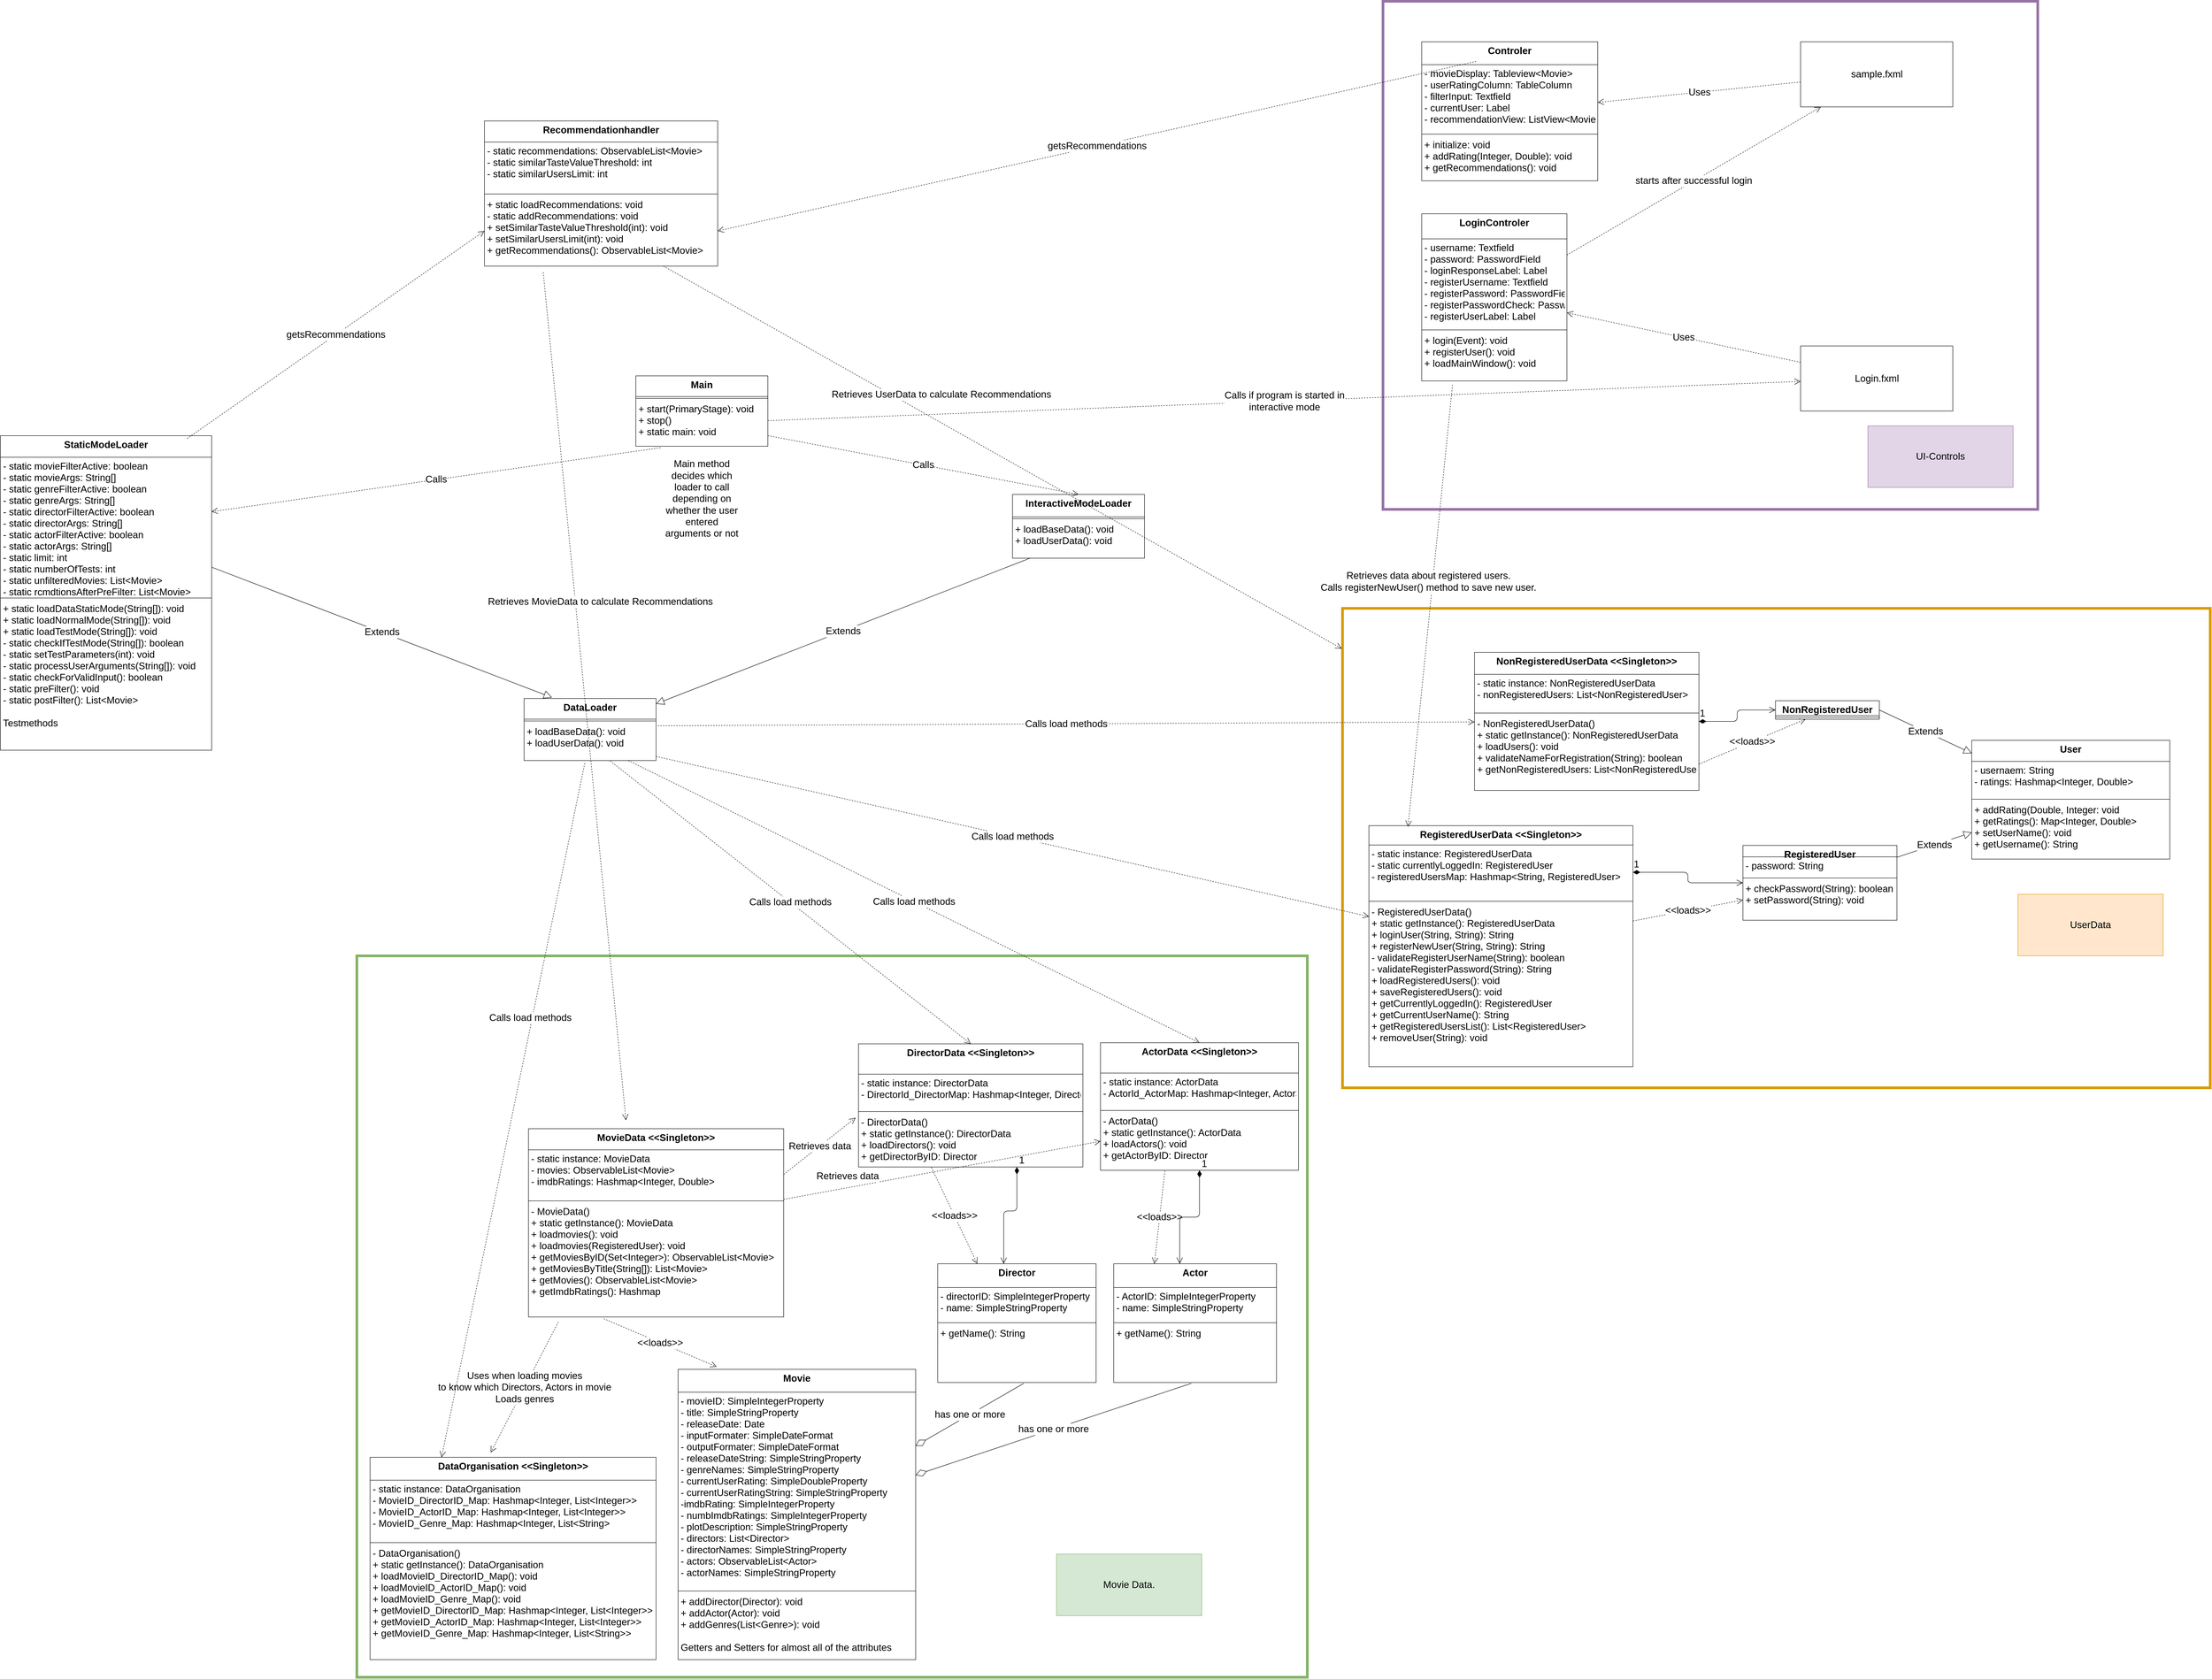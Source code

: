 <mxfile version="10.8.9" type="github"><diagram id="8HhKfUc6ZSLH47v5esoQ" name="Page-1"><mxGraphModel dx="5136" dy="5800" grid="1" gridSize="10" guides="1" tooltips="1" connect="1" arrows="1" fold="1" page="1" pageScale="0.8" pageWidth="850" pageHeight="1100" math="0" shadow="0"><root><mxCell id="0"/><mxCell id="1" parent="0"/><mxCell id="vW1QG-r1ZSbz3fZCaS7M-76" value="" style="rounded=0;whiteSpace=wrap;html=1;strokeWidth=6;fillColor=none;strokeColor=#9673a6;fontSize=22;" vertex="1" parent="1"><mxGeometry x="1232" y="-2790" width="1488" height="1155" as="geometry"/></mxCell><mxCell id="vW1QG-r1ZSbz3fZCaS7M-74" value="" style="rounded=0;whiteSpace=wrap;html=1;strokeWidth=6;fillColor=none;strokeColor=#d79b00;fontSize=22;" vertex="1" parent="1"><mxGeometry x="1140" y="-1410" width="1972" height="1090" as="geometry"/></mxCell><mxCell id="vW1QG-r1ZSbz3fZCaS7M-71" value="" style="rounded=0;whiteSpace=wrap;html=1;strokeWidth=6;fillColor=none;strokeColor=#82b366;fontSize=22;" vertex="1" parent="1"><mxGeometry x="-1100" y="-620" width="2160" height="1640" as="geometry"/></mxCell><mxCell id="vW1QG-r1ZSbz3fZCaS7M-1" value="Director" style="swimlane;fontStyle=1;align=center;verticalAlign=top;childLayout=stackLayout;horizontal=1;startSize=54;horizontalStack=0;resizeParent=1;resizeParentMax=0;resizeLast=0;collapsible=1;marginBottom=0;fontSize=22;" vertex="1" parent="1"><mxGeometry x="220" y="80" width="360" height="270" as="geometry"/></mxCell><mxCell id="vW1QG-r1ZSbz3fZCaS7M-2" value="- directorID: SimpleIntegerProperty&#xA;- name: SimpleStringProperty&#xA;" style="text;strokeColor=none;fillColor=none;align=left;verticalAlign=top;spacingLeft=4;spacingRight=4;overflow=hidden;rotatable=0;points=[[0,0.5],[1,0.5]];portConstraint=eastwest;fontSize=22;" vertex="1" parent="vW1QG-r1ZSbz3fZCaS7M-1"><mxGeometry y="54" width="360" height="76" as="geometry"/></mxCell><mxCell id="vW1QG-r1ZSbz3fZCaS7M-3" value="" style="line;strokeWidth=1;fillColor=none;align=left;verticalAlign=middle;spacingTop=-1;spacingLeft=3;spacingRight=3;rotatable=0;labelPosition=right;points=[];portConstraint=eastwest;fontSize=22;" vertex="1" parent="vW1QG-r1ZSbz3fZCaS7M-1"><mxGeometry y="130" width="360" height="8" as="geometry"/></mxCell><mxCell id="vW1QG-r1ZSbz3fZCaS7M-4" value="+ getName(): String" style="text;strokeColor=none;fillColor=none;align=left;verticalAlign=top;spacingLeft=4;spacingRight=4;overflow=hidden;rotatable=0;points=[[0,0.5],[1,0.5]];portConstraint=eastwest;fontSize=22;" vertex="1" parent="vW1QG-r1ZSbz3fZCaS7M-1"><mxGeometry y="138" width="360" height="132" as="geometry"/></mxCell><mxCell id="vW1QG-r1ZSbz3fZCaS7M-5" value="DirectorData &lt;&lt;Singleton&gt;&gt;" style="swimlane;fontStyle=1;align=center;verticalAlign=top;childLayout=stackLayout;horizontal=1;startSize=69;horizontalStack=0;resizeParent=1;resizeParentMax=0;resizeLast=0;collapsible=1;marginBottom=0;fontSize=22;" vertex="1" parent="1"><mxGeometry x="40" y="-420" width="510" height="280" as="geometry"/></mxCell><mxCell id="vW1QG-r1ZSbz3fZCaS7M-6" value="- static instance: DirectorData&#xA;- DirectorId_DirectorMap: Hashmap&lt;Integer, Director&gt; &#xA;" style="text;strokeColor=none;fillColor=none;align=left;verticalAlign=top;spacingLeft=4;spacingRight=4;overflow=hidden;rotatable=0;points=[[0,0.5],[1,0.5]];portConstraint=eastwest;fontStyle=0;fontSize=22;" vertex="1" parent="vW1QG-r1ZSbz3fZCaS7M-5"><mxGeometry y="69" width="510" height="81" as="geometry"/></mxCell><mxCell id="vW1QG-r1ZSbz3fZCaS7M-7" value="" style="line;strokeWidth=1;fillColor=none;align=left;verticalAlign=middle;spacingTop=-1;spacingLeft=3;spacingRight=3;rotatable=0;labelPosition=right;points=[];portConstraint=eastwest;fontSize=22;" vertex="1" parent="vW1QG-r1ZSbz3fZCaS7M-5"><mxGeometry y="150" width="510" height="8" as="geometry"/></mxCell><mxCell id="vW1QG-r1ZSbz3fZCaS7M-8" value="- DirectorData()&#xA;+ static getInstance(): DirectorData&#xA;+ loadDirectors(): void&#xA;+ getDirectorByID: Director&#xA;" style="text;strokeColor=none;fillColor=none;align=left;verticalAlign=top;spacingLeft=4;spacingRight=4;overflow=hidden;rotatable=0;points=[[0,0.5],[1,0.5]];portConstraint=eastwest;fontSize=22;" vertex="1" parent="vW1QG-r1ZSbz3fZCaS7M-5"><mxGeometry y="158" width="510" height="122" as="geometry"/></mxCell><mxCell id="vW1QG-r1ZSbz3fZCaS7M-11" value="&amp;lt;&amp;lt;loads&amp;gt;&amp;gt;" style="endArrow=open;endSize=12;dashed=1;html=1;exitX=0.325;exitY=1.008;exitDx=0;exitDy=0;entryX=0.25;entryY=0;entryDx=0;entryDy=0;exitPerimeter=0;fontSize=22;" edge="1" parent="1" source="vW1QG-r1ZSbz3fZCaS7M-8" target="vW1QG-r1ZSbz3fZCaS7M-1"><mxGeometry width="160" relative="1" as="geometry"><mxPoint x="220" y="270" as="sourcePoint"/><mxPoint x="380" y="270" as="targetPoint"/></mxGeometry></mxCell><mxCell id="vW1QG-r1ZSbz3fZCaS7M-12" value="1" style="endArrow=open;html=1;endSize=12;startArrow=diamondThin;startSize=14;startFill=1;edgeStyle=orthogonalEdgeStyle;align=left;verticalAlign=bottom;entryX=0.605;entryY=0;entryDx=0;entryDy=0;entryPerimeter=0;fontSize=22;" edge="1" parent="1" source="vW1QG-r1ZSbz3fZCaS7M-8"><mxGeometry x="-1" y="3" relative="1" as="geometry"><mxPoint x="420" y="-69" as="sourcePoint"/><mxPoint x="370" y="80" as="targetPoint"/><Array as="points"><mxPoint x="400" y="-40"/><mxPoint x="370" y="-40"/></Array></mxGeometry></mxCell><mxCell id="vW1QG-r1ZSbz3fZCaS7M-13" value="Actor" style="swimlane;fontStyle=1;align=center;verticalAlign=top;childLayout=stackLayout;horizontal=1;startSize=54;horizontalStack=0;resizeParent=1;resizeParentMax=0;resizeLast=0;collapsible=1;marginBottom=0;fontSize=22;" vertex="1" parent="1"><mxGeometry x="620" y="80" width="370" height="270" as="geometry"/></mxCell><mxCell id="vW1QG-r1ZSbz3fZCaS7M-14" value="- ActorID: SimpleIntegerProperty&#xA;- name: SimpleStringProperty&#xA;" style="text;strokeColor=none;fillColor=none;align=left;verticalAlign=top;spacingLeft=4;spacingRight=4;overflow=hidden;rotatable=0;points=[[0,0.5],[1,0.5]];portConstraint=eastwest;fontSize=22;" vertex="1" parent="vW1QG-r1ZSbz3fZCaS7M-13"><mxGeometry y="54" width="370" height="76" as="geometry"/></mxCell><mxCell id="vW1QG-r1ZSbz3fZCaS7M-15" value="" style="line;strokeWidth=1;fillColor=none;align=left;verticalAlign=middle;spacingTop=-1;spacingLeft=3;spacingRight=3;rotatable=0;labelPosition=right;points=[];portConstraint=eastwest;fontSize=22;" vertex="1" parent="vW1QG-r1ZSbz3fZCaS7M-13"><mxGeometry y="130" width="370" height="8" as="geometry"/></mxCell><mxCell id="vW1QG-r1ZSbz3fZCaS7M-16" value="+ getName(): String" style="text;strokeColor=none;fillColor=none;align=left;verticalAlign=top;spacingLeft=4;spacingRight=4;overflow=hidden;rotatable=0;points=[[0,0.5],[1,0.5]];portConstraint=eastwest;fontSize=22;" vertex="1" parent="vW1QG-r1ZSbz3fZCaS7M-13"><mxGeometry y="138" width="370" height="132" as="geometry"/></mxCell><mxCell id="vW1QG-r1ZSbz3fZCaS7M-17" value="ActorData &lt;&lt;Singleton&gt;&gt;" style="swimlane;fontStyle=1;align=center;verticalAlign=top;childLayout=stackLayout;horizontal=1;startSize=69;horizontalStack=0;resizeParent=1;resizeParentMax=0;resizeLast=0;collapsible=1;marginBottom=0;fontSize=22;" vertex="1" parent="1"><mxGeometry x="590" y="-422.5" width="450" height="290" as="geometry"/></mxCell><mxCell id="vW1QG-r1ZSbz3fZCaS7M-18" value="- static instance: ActorData&#xA;- ActorId_ActorMap: Hashmap&lt;Integer, Actor&gt; &#xA;" style="text;strokeColor=none;fillColor=none;align=left;verticalAlign=top;spacingLeft=4;spacingRight=4;overflow=hidden;rotatable=0;points=[[0,0.5],[1,0.5]];portConstraint=eastwest;fontStyle=0;fontSize=22;" vertex="1" parent="vW1QG-r1ZSbz3fZCaS7M-17"><mxGeometry y="69" width="450" height="81" as="geometry"/></mxCell><mxCell id="vW1QG-r1ZSbz3fZCaS7M-19" value="" style="line;strokeWidth=1;fillColor=none;align=left;verticalAlign=middle;spacingTop=-1;spacingLeft=3;spacingRight=3;rotatable=0;labelPosition=right;points=[];portConstraint=eastwest;fontSize=22;" vertex="1" parent="vW1QG-r1ZSbz3fZCaS7M-17"><mxGeometry y="150" width="450" height="8" as="geometry"/></mxCell><mxCell id="vW1QG-r1ZSbz3fZCaS7M-20" value="- ActorData()&#xA;+ static getInstance(): ActorData&#xA;+ loadActors(): void&#xA;+ getActorByID: Director&#xA;" style="text;strokeColor=none;fillColor=none;align=left;verticalAlign=top;spacingLeft=4;spacingRight=4;overflow=hidden;rotatable=0;points=[[0,0.5],[1,0.5]];portConstraint=eastwest;fontSize=22;" vertex="1" parent="vW1QG-r1ZSbz3fZCaS7M-17"><mxGeometry y="158" width="450" height="132" as="geometry"/></mxCell><mxCell id="vW1QG-r1ZSbz3fZCaS7M-21" value="&amp;lt;&amp;lt;loads&amp;gt;&amp;gt;" style="endArrow=open;endSize=12;dashed=1;html=1;exitX=0.325;exitY=1.008;exitDx=0;exitDy=0;entryX=0.25;entryY=0;entryDx=0;entryDy=0;exitPerimeter=0;fontSize=22;" edge="1" parent="1" source="vW1QG-r1ZSbz3fZCaS7M-20" target="vW1QG-r1ZSbz3fZCaS7M-13"><mxGeometry width="160" relative="1" as="geometry"><mxPoint x="620" y="270" as="sourcePoint"/><mxPoint x="780" y="270" as="targetPoint"/></mxGeometry></mxCell><mxCell id="vW1QG-r1ZSbz3fZCaS7M-22" value="1" style="endArrow=open;html=1;endSize=12;startArrow=diamondThin;startSize=14;startFill=1;edgeStyle=orthogonalEdgeStyle;align=left;verticalAlign=bottom;fontSize=22;" edge="1" parent="1" target="vW1QG-r1ZSbz3fZCaS7M-13" source="vW1QG-r1ZSbz3fZCaS7M-17"><mxGeometry x="-1" y="3" relative="1" as="geometry"><mxPoint x="746.667" y="-69.333" as="sourcePoint"/><mxPoint x="770" y="260" as="targetPoint"/><Array as="points"><mxPoint x="815" y="-26"/><mxPoint x="770" y="-26"/></Array></mxGeometry></mxCell><mxCell id="vW1QG-r1ZSbz3fZCaS7M-23" value="Movie" style="swimlane;fontStyle=1;align=center;verticalAlign=top;childLayout=stackLayout;horizontal=1;startSize=52;horizontalStack=0;resizeParent=1;resizeParentMax=0;resizeLast=0;collapsible=1;marginBottom=0;fontSize=22;" vertex="1" parent="1"><mxGeometry x="-370" y="320" width="540" height="660" as="geometry"/></mxCell><mxCell id="vW1QG-r1ZSbz3fZCaS7M-24" value="- movieID: SimpleIntegerProperty&#xA;- title: SimpleStringProperty&#xA;- releaseDate: Date&#xA;- inputFormater: SimpleDateFormat&#xA;- outputFormater: SimpleDateFormat&#xA;- releaseDateString: SimpleStringProperty&#xA;- genreNames: SimpleStringProperty&#xA;- currentUserRating: SimpleDoubleProperty&#xA;- currentUserRatingString: SimpleStringProperty&#xA;-imdbRating: SimpleIntegerProperty&#xA;- numbImdbRatings: SimpleIntegerProperty&#xA;- plotDescription: SimpleStringProperty&#xA;- directors: List&lt;Director&gt;&#xA;- directorNames: SimpleStringProperty&#xA;- actors: ObservableList&lt;Actor&gt;&#xA;- actorNames: SimpleStringProperty&#xA;&#xA;" style="text;strokeColor=none;fillColor=none;align=left;verticalAlign=top;spacingLeft=4;spacingRight=4;overflow=hidden;rotatable=0;points=[[0,0.5],[1,0.5]];portConstraint=eastwest;fontSize=22;" vertex="1" parent="vW1QG-r1ZSbz3fZCaS7M-23"><mxGeometry y="52" width="540" height="448" as="geometry"/></mxCell><mxCell id="vW1QG-r1ZSbz3fZCaS7M-25" value="" style="line;strokeWidth=1;fillColor=none;align=left;verticalAlign=middle;spacingTop=-1;spacingLeft=3;spacingRight=3;rotatable=0;labelPosition=right;points=[];portConstraint=eastwest;fontSize=22;" vertex="1" parent="vW1QG-r1ZSbz3fZCaS7M-23"><mxGeometry y="500" width="540" height="8" as="geometry"/></mxCell><mxCell id="vW1QG-r1ZSbz3fZCaS7M-26" value="+ addDirector(Director): void&#xA;+ addActor(Actor): void&#xA;+ addGenres(List&lt;Genre&gt;): void&#xA;&#xA;Getters and Setters for almost all of the attributes&#xA;" style="text;strokeColor=none;fillColor=none;align=left;verticalAlign=top;spacingLeft=4;spacingRight=4;overflow=hidden;rotatable=0;points=[[0,0.5],[1,0.5]];portConstraint=eastwest;fontSize=22;" vertex="1" parent="vW1QG-r1ZSbz3fZCaS7M-23"><mxGeometry y="508" width="540" height="152" as="geometry"/></mxCell><mxCell id="vW1QG-r1ZSbz3fZCaS7M-27" value="MovieData &lt;&lt;Singleton&gt;&gt;" style="swimlane;fontStyle=1;align=center;verticalAlign=top;childLayout=stackLayout;horizontal=1;startSize=48;horizontalStack=0;resizeParent=1;resizeParentMax=0;resizeLast=0;collapsible=1;marginBottom=0;fontSize=22;" vertex="1" parent="1"><mxGeometry x="-710" y="-227" width="580" height="428" as="geometry"/></mxCell><mxCell id="vW1QG-r1ZSbz3fZCaS7M-28" value="- static instance: MovieData&#xA;- movies: ObservableList&lt;Movie&gt;&#xA;- imdbRatings: Hashmap&lt;Integer, Double&gt;&#xA;&#xA;" style="text;strokeColor=none;fillColor=none;align=left;verticalAlign=top;spacingLeft=4;spacingRight=4;overflow=hidden;rotatable=0;points=[[0,0.5],[1,0.5]];portConstraint=eastwest;fontStyle=0;fontSize=22;" vertex="1" parent="vW1QG-r1ZSbz3fZCaS7M-27"><mxGeometry y="48" width="580" height="112" as="geometry"/></mxCell><mxCell id="vW1QG-r1ZSbz3fZCaS7M-29" value="" style="line;strokeWidth=1;fillColor=none;align=left;verticalAlign=middle;spacingTop=-1;spacingLeft=3;spacingRight=3;rotatable=0;labelPosition=right;points=[];portConstraint=eastwest;fontSize=22;" vertex="1" parent="vW1QG-r1ZSbz3fZCaS7M-27"><mxGeometry y="160" width="580" height="8" as="geometry"/></mxCell><mxCell id="vW1QG-r1ZSbz3fZCaS7M-30" value="- MovieData()&#xA;+ static getInstance(): MovieData&#xA;+ loadmovies(): void&#xA;+ loadmovies(RegisteredUser): void&#xA;+ getMoviesByID(Set&lt;Integer&gt;): ObservableList&lt;Movie&gt;&#xA;+ getMoviesByTitle(String[]): List&lt;Movie&gt;&#xA;+ getMovies(): ObservableList&lt;Movie&gt;&#xA;+ getImdbRatings(): Hashmap&#xA;&#xA;" style="text;strokeColor=none;fillColor=none;align=left;verticalAlign=top;spacingLeft=4;spacingRight=4;overflow=hidden;rotatable=0;points=[[0,0.5],[1,0.5]];portConstraint=eastwest;fontSize=22;" vertex="1" parent="vW1QG-r1ZSbz3fZCaS7M-27"><mxGeometry y="168" width="580" height="260" as="geometry"/></mxCell><mxCell id="vW1QG-r1ZSbz3fZCaS7M-31" value="&amp;lt;&amp;lt;loads&amp;gt;&amp;gt;" style="endArrow=open;endSize=12;dashed=1;html=1;entryX=0.162;entryY=-0.009;entryDx=0;entryDy=0;entryPerimeter=0;exitX=0.295;exitY=1.015;exitDx=0;exitDy=0;exitPerimeter=0;fontSize=22;" edge="1" parent="1" source="vW1QG-r1ZSbz3fZCaS7M-30" target="vW1QG-r1ZSbz3fZCaS7M-23"><mxGeometry width="160" relative="1" as="geometry"><mxPoint x="282" y="870" as="sourcePoint"/><mxPoint x="282" y="580" as="targetPoint"/></mxGeometry></mxCell><mxCell id="vW1QG-r1ZSbz3fZCaS7M-33" value="has one or more" style="endArrow=diamondThin;endFill=0;endSize=24;html=1;exitX=0.543;exitY=1.015;exitDx=0;exitDy=0;exitPerimeter=0;fontSize=22;" edge="1" parent="1" source="vW1QG-r1ZSbz3fZCaS7M-4" target="vW1QG-r1ZSbz3fZCaS7M-23"><mxGeometry width="160" relative="1" as="geometry"><mxPoint x="10" y="1120" as="sourcePoint"/><mxPoint x="170" y="1120" as="targetPoint"/></mxGeometry></mxCell><mxCell id="vW1QG-r1ZSbz3fZCaS7M-34" value="has one or more" style="endArrow=diamondThin;endFill=0;endSize=24;html=1;exitX=0.476;exitY=1.015;exitDx=0;exitDy=0;exitPerimeter=0;fontSize=22;" edge="1" parent="1" source="vW1QG-r1ZSbz3fZCaS7M-16" target="vW1QG-r1ZSbz3fZCaS7M-23"><mxGeometry width="160" relative="1" as="geometry"><mxPoint x="335" y="302" as="sourcePoint"/><mxPoint x="483" y="430" as="targetPoint"/></mxGeometry></mxCell><mxCell id="vW1QG-r1ZSbz3fZCaS7M-35" value="DataOrganisation &lt;&lt;Singleton&gt;&gt;" style="swimlane;fontStyle=1;align=center;verticalAlign=top;childLayout=stackLayout;horizontal=1;startSize=52;horizontalStack=0;resizeParent=1;resizeParentMax=0;resizeLast=0;collapsible=1;marginBottom=0;fontSize=22;" vertex="1" parent="1"><mxGeometry x="-1070" y="520" width="650" height="460" as="geometry"/></mxCell><mxCell id="vW1QG-r1ZSbz3fZCaS7M-36" value="- static instance: DataOrganisation&#xA;- MovieID_DirectorID_Map: Hashmap&lt;Integer, List&lt;Integer&gt;&gt;&#xA;- MovieID_ActorID_Map: Hashmap&lt;Integer, List&lt;Integer&gt;&gt; &#xA;- MovieID_Genre_Map: Hashmap&lt;Integer, List&lt;String&gt; &#xA;" style="text;strokeColor=none;fillColor=none;align=left;verticalAlign=top;spacingLeft=4;spacingRight=4;overflow=hidden;rotatable=0;points=[[0,0.5],[1,0.5]];portConstraint=eastwest;fontStyle=0;fontSize=22;" vertex="1" parent="vW1QG-r1ZSbz3fZCaS7M-35"><mxGeometry y="52" width="650" height="138" as="geometry"/></mxCell><mxCell id="vW1QG-r1ZSbz3fZCaS7M-37" value="" style="line;strokeWidth=1;fillColor=none;align=left;verticalAlign=middle;spacingTop=-1;spacingLeft=3;spacingRight=3;rotatable=0;labelPosition=right;points=[];portConstraint=eastwest;fontSize=22;" vertex="1" parent="vW1QG-r1ZSbz3fZCaS7M-35"><mxGeometry y="190" width="650" height="8" as="geometry"/></mxCell><mxCell id="vW1QG-r1ZSbz3fZCaS7M-38" value="- DataOrganisation()&#xA;+ static getInstance(): DataOrganisation&#xA;+ loadMovieID_DirectorID_Map(): void&#xA;+ loadMovieID_ActorID_Map(): void&#xA;+ loadMovieID_Genre_Map(): void&#xA;+ getMovieID_DirectorID_Map: Hashmap&lt;Integer, List&lt;Integer&gt;&gt;&#xA;+ getMovieID_ActorID_Map: Hashmap&lt;Integer, List&lt;Integer&gt;&gt;&#xA;+ getMovieID_Genre_Map: Hashmap&lt;Integer, List&lt;String&gt;&gt;&#xA;" style="text;strokeColor=none;fillColor=none;align=left;verticalAlign=top;spacingLeft=4;spacingRight=4;overflow=hidden;rotatable=0;points=[[0,0.5],[1,0.5]];portConstraint=eastwest;fontSize=22;" vertex="1" parent="vW1QG-r1ZSbz3fZCaS7M-35"><mxGeometry y="198" width="650" height="262" as="geometry"/></mxCell><mxCell id="vW1QG-r1ZSbz3fZCaS7M-39" value="DataLoader" style="swimlane;fontStyle=1;align=center;verticalAlign=top;childLayout=stackLayout;horizontal=1;startSize=47;horizontalStack=0;resizeParent=1;resizeParentMax=0;resizeLast=0;collapsible=1;marginBottom=0;fontSize=22;" vertex="1" parent="1"><mxGeometry x="-720" y="-1205" width="300" height="141" as="geometry"/></mxCell><mxCell id="vW1QG-r1ZSbz3fZCaS7M-41" value="" style="line;strokeWidth=1;fillColor=none;align=left;verticalAlign=middle;spacingTop=-1;spacingLeft=3;spacingRight=3;rotatable=0;labelPosition=right;points=[];portConstraint=eastwest;fontSize=22;" vertex="1" parent="vW1QG-r1ZSbz3fZCaS7M-39"><mxGeometry y="47" width="300" height="8" as="geometry"/></mxCell><mxCell id="vW1QG-r1ZSbz3fZCaS7M-42" value="+ loadBaseData(): void&#xA;+ loadUserData(): void&#xA;&#xA;" style="text;strokeColor=none;fillColor=none;align=left;verticalAlign=top;spacingLeft=4;spacingRight=4;overflow=hidden;rotatable=0;points=[[0,0.5],[1,0.5]];portConstraint=eastwest;fontSize=22;" vertex="1" parent="vW1QG-r1ZSbz3fZCaS7M-39"><mxGeometry y="55" width="300" height="86" as="geometry"/></mxCell><mxCell id="vW1QG-r1ZSbz3fZCaS7M-43" value="&lt;div style=&quot;font-size: 22px;&quot;&gt;Uses when loading movies &lt;br style=&quot;font-size: 22px;&quot;&gt;&lt;/div&gt;&lt;div style=&quot;font-size: 22px;&quot;&gt;to know which Directors, Actors in movie&lt;/div&gt;&lt;div style=&quot;font-size: 22px;&quot;&gt;Loads genres&lt;br style=&quot;font-size: 22px;&quot;&gt;&lt;/div&gt;" style="endArrow=open;endSize=12;dashed=1;html=1;exitX=0.117;exitY=1.045;exitDx=0;exitDy=0;entryX=0.422;entryY=-0.024;entryDx=0;entryDy=0;entryPerimeter=0;exitPerimeter=0;fontSize=22;" edge="1" parent="1" source="vW1QG-r1ZSbz3fZCaS7M-30" target="vW1QG-r1ZSbz3fZCaS7M-35"><mxGeometry width="160" relative="1" as="geometry"><mxPoint x="-680" y="1120" as="sourcePoint"/><mxPoint x="-520" y="1120" as="targetPoint"/></mxGeometry></mxCell><mxCell id="vW1QG-r1ZSbz3fZCaS7M-46" value="Retrieves data" style="endArrow=open;endSize=12;dashed=1;html=1;entryX=-0.013;entryY=0.083;entryDx=0;entryDy=0;entryPerimeter=0;exitX=1;exitY=0.5;exitDx=0;exitDy=0;fontSize=22;" edge="1" parent="1" source="vW1QG-r1ZSbz3fZCaS7M-28" target="vW1QG-r1ZSbz3fZCaS7M-8"><mxGeometry width="160" relative="1" as="geometry"><mxPoint x="10" y="-36" as="sourcePoint"/><mxPoint x="170" y="-36" as="targetPoint"/></mxGeometry></mxCell><mxCell id="vW1QG-r1ZSbz3fZCaS7M-47" value="Retrieves data" style="endArrow=open;endSize=12;dashed=1;html=1;entryX=0;entryY=0.5;entryDx=0;entryDy=0;fontSize=22;" edge="1" parent="1" source="vW1QG-r1ZSbz3fZCaS7M-27" target="vW1QG-r1ZSbz3fZCaS7M-20"><mxGeometry x="-0.584" y="26" width="160" relative="1" as="geometry"><mxPoint y="30" as="sourcePoint"/><mxPoint x="220" y="-88" as="targetPoint"/><mxPoint as="offset"/></mxGeometry></mxCell><mxCell id="vW1QG-r1ZSbz3fZCaS7M-48" value="Calls load methods" style="endArrow=open;endSize=12;dashed=1;html=1;exitX=0.46;exitY=1.07;exitDx=0;exitDy=0;exitPerimeter=0;entryX=0.25;entryY=0;entryDx=0;entryDy=0;fontSize=22;" edge="1" parent="1" source="vW1QG-r1ZSbz3fZCaS7M-42" target="vW1QG-r1ZSbz3fZCaS7M-35"><mxGeometry x="-0.265" y="-4" width="160" relative="1" as="geometry"><mxPoint x="-680" y="920" as="sourcePoint"/><mxPoint x="-540" y="-280" as="targetPoint"/><mxPoint as="offset"/></mxGeometry></mxCell><mxCell id="vW1QG-r1ZSbz3fZCaS7M-49" value="Calls load methods" style="endArrow=open;endSize=12;dashed=1;html=1;exitX=0.653;exitY=1.012;exitDx=0;exitDy=0;exitPerimeter=0;entryX=0.5;entryY=0;entryDx=0;entryDy=0;fontSize=22;" edge="1" parent="1" source="vW1QG-r1ZSbz3fZCaS7M-42" target="vW1QG-r1ZSbz3fZCaS7M-5"><mxGeometry width="160" relative="1" as="geometry"><mxPoint x="-462" y="-666" as="sourcePoint"/><mxPoint x="-490" y="650" as="targetPoint"/></mxGeometry></mxCell><mxCell id="vW1QG-r1ZSbz3fZCaS7M-50" value="Calls load methods" style="endArrow=open;endSize=12;dashed=1;html=1;entryX=0.5;entryY=0;entryDx=0;entryDy=0;fontSize=22;" edge="1" parent="1" source="vW1QG-r1ZSbz3fZCaS7M-42" target="vW1QG-r1ZSbz3fZCaS7M-17"><mxGeometry width="160" relative="1" as="geometry"><mxPoint x="-460" y="-970" as="sourcePoint"/><mxPoint x="444" y="-366" as="targetPoint"/></mxGeometry></mxCell><mxCell id="vW1QG-r1ZSbz3fZCaS7M-54" value="InteractiveModeLoader" style="swimlane;fontStyle=1;align=center;verticalAlign=top;childLayout=stackLayout;horizontal=1;startSize=51;horizontalStack=0;resizeParent=1;resizeParentMax=0;resizeLast=0;collapsible=1;marginBottom=0;fontSize=22;" vertex="1" parent="1"><mxGeometry x="390" y="-1669" width="300" height="145" as="geometry"/></mxCell><mxCell id="vW1QG-r1ZSbz3fZCaS7M-55" value="" style="line;strokeWidth=1;fillColor=none;align=left;verticalAlign=middle;spacingTop=-1;spacingLeft=3;spacingRight=3;rotatable=0;labelPosition=right;points=[];portConstraint=eastwest;fontSize=22;" vertex="1" parent="vW1QG-r1ZSbz3fZCaS7M-54"><mxGeometry y="51" width="300" height="8" as="geometry"/></mxCell><mxCell id="vW1QG-r1ZSbz3fZCaS7M-56" value="+ loadBaseData(): void&#xA;+ loadUserData(): void&#xA;&#xA;" style="text;strokeColor=none;fillColor=none;align=left;verticalAlign=top;spacingLeft=4;spacingRight=4;overflow=hidden;rotatable=0;points=[[0,0.5],[1,0.5]];portConstraint=eastwest;fontSize=22;" vertex="1" parent="vW1QG-r1ZSbz3fZCaS7M-54"><mxGeometry y="59" width="300" height="86" as="geometry"/></mxCell><mxCell id="vW1QG-r1ZSbz3fZCaS7M-57" value="Extends" style="endArrow=block;endSize=16;endFill=0;html=1;entryX=0.211;entryY=-0.017;entryDx=0;entryDy=0;entryPerimeter=0;fontSize=22;" edge="1" parent="1" source="vW1QG-r1ZSbz3fZCaS7M-146" target="vW1QG-r1ZSbz3fZCaS7M-39"><mxGeometry width="160" relative="1" as="geometry"><mxPoint x="-1313.408" y="-1575" as="sourcePoint"/><mxPoint x="-430" y="-1275" as="targetPoint"/></mxGeometry></mxCell><mxCell id="vW1QG-r1ZSbz3fZCaS7M-59" value="Extends" style="endArrow=block;endSize=16;endFill=0;html=1;fontSize=22;" edge="1" parent="1" source="vW1QG-r1ZSbz3fZCaS7M-56" target="vW1QG-r1ZSbz3fZCaS7M-39"><mxGeometry width="160" relative="1" as="geometry"><mxPoint x="-230" y="-1355" as="sourcePoint"/><mxPoint x="-298" y="-1211" as="targetPoint"/></mxGeometry></mxCell><mxCell id="vW1QG-r1ZSbz3fZCaS7M-60" value="Main" style="swimlane;fontStyle=1;align=center;verticalAlign=top;childLayout=stackLayout;horizontal=1;startSize=47;horizontalStack=0;resizeParent=1;resizeParentMax=0;resizeLast=0;collapsible=1;marginBottom=0;fontSize=22;" vertex="1" parent="1"><mxGeometry x="-466" y="-1938.5" width="300" height="160" as="geometry"/></mxCell><mxCell id="vW1QG-r1ZSbz3fZCaS7M-61" value="" style="line;strokeWidth=1;fillColor=none;align=left;verticalAlign=middle;spacingTop=-1;spacingLeft=3;spacingRight=3;rotatable=0;labelPosition=right;points=[];portConstraint=eastwest;fontSize=22;" vertex="1" parent="vW1QG-r1ZSbz3fZCaS7M-60"><mxGeometry y="47" width="300" height="8" as="geometry"/></mxCell><mxCell id="vW1QG-r1ZSbz3fZCaS7M-62" value="+ start(PrimaryStage): void&#xA;+ stop()&#xA;+ static main: void&#xA;" style="text;strokeColor=none;fillColor=none;align=left;verticalAlign=top;spacingLeft=4;spacingRight=4;overflow=hidden;rotatable=0;points=[[0,0.5],[1,0.5]];portConstraint=eastwest;fontSize=22;" vertex="1" parent="vW1QG-r1ZSbz3fZCaS7M-60"><mxGeometry y="55" width="300" height="105" as="geometry"/></mxCell><mxCell id="vW1QG-r1ZSbz3fZCaS7M-66" value="Calls" style="endArrow=open;endSize=12;dashed=1;html=1;exitX=0.187;exitY=1.031;exitDx=0;exitDy=0;exitPerimeter=0;fontSize=22;" edge="1" parent="1" source="vW1QG-r1ZSbz3fZCaS7M-62" target="vW1QG-r1ZSbz3fZCaS7M-146"><mxGeometry width="160" relative="1" as="geometry"><mxPoint x="-390" y="-1715" as="sourcePoint"/><mxPoint x="-1389.333" y="-1694.667" as="targetPoint"/></mxGeometry></mxCell><mxCell id="vW1QG-r1ZSbz3fZCaS7M-67" value="Calls" style="endArrow=open;endSize=12;dashed=1;html=1;entryX=0.5;entryY=0;entryDx=0;entryDy=0;fontSize=22;" edge="1" parent="1" source="vW1QG-r1ZSbz3fZCaS7M-62" target="vW1QG-r1ZSbz3fZCaS7M-54"><mxGeometry width="160" relative="1" as="geometry"><mxPoint x="-143.5" y="-1780.833" as="sourcePoint"/><mxPoint x="-263.5" y="-1463.5" as="targetPoint"/></mxGeometry></mxCell><mxCell id="vW1QG-r1ZSbz3fZCaS7M-69" value="Main method decides which loader to call depending on whether the user entered arguments or not" style="text;html=1;strokeColor=none;fillColor=none;align=center;verticalAlign=middle;whiteSpace=wrap;rounded=0;fontSize=22;" vertex="1" parent="1"><mxGeometry x="-401" y="-1669" width="170" height="20" as="geometry"/></mxCell><mxCell id="vW1QG-r1ZSbz3fZCaS7M-73" value="&lt;div style=&quot;font-size: 22px;&quot;&gt;Movie Data.&lt;/div&gt;" style="text;html=1;strokeColor=#82b366;fillColor=#d5e8d4;align=center;verticalAlign=middle;whiteSpace=wrap;rounded=0;fontSize=22;" vertex="1" parent="1"><mxGeometry x="490" y="740" width="330" height="140" as="geometry"/></mxCell><mxCell id="vW1QG-r1ZSbz3fZCaS7M-75" value="UserData" style="text;html=1;strokeColor=#d79b00;fillColor=#ffe6cc;align=center;verticalAlign=middle;whiteSpace=wrap;rounded=0;fontSize=22;" vertex="1" parent="1"><mxGeometry x="2675" y="-760" width="330" height="140" as="geometry"/></mxCell><mxCell id="vW1QG-r1ZSbz3fZCaS7M-77" value="UI-Controls" style="text;html=1;strokeColor=#9673a6;fillColor=#e1d5e7;align=center;verticalAlign=middle;whiteSpace=wrap;rounded=0;fontSize=22;" vertex="1" parent="1"><mxGeometry x="2334" y="-1825" width="330" height="140" as="geometry"/></mxCell><mxCell id="vW1QG-r1ZSbz3fZCaS7M-78" value="NonRegisteredUser" style="swimlane;fontStyle=1;align=center;verticalAlign=top;childLayout=stackLayout;horizontal=1;startSize=34;horizontalStack=0;resizeParent=1;resizeParentMax=0;resizeLast=0;collapsible=1;marginBottom=0;fontSize=22;" vertex="1" parent="1"><mxGeometry x="2124" y="-1200" width="236" height="42" as="geometry"/></mxCell><mxCell id="vW1QG-r1ZSbz3fZCaS7M-80" value="" style="line;strokeWidth=1;fillColor=none;align=left;verticalAlign=middle;spacingTop=-1;spacingLeft=3;spacingRight=3;rotatable=0;labelPosition=right;points=[];portConstraint=eastwest;fontSize=22;" vertex="1" parent="vW1QG-r1ZSbz3fZCaS7M-78"><mxGeometry y="34" width="236" height="8" as="geometry"/></mxCell><mxCell id="vW1QG-r1ZSbz3fZCaS7M-82" value="NonRegisteredUserData &lt;&lt;Singleton&gt;&gt;" style="swimlane;fontStyle=1;align=center;verticalAlign=top;childLayout=stackLayout;horizontal=1;startSize=50;horizontalStack=0;resizeParent=1;resizeParentMax=0;resizeLast=0;collapsible=1;marginBottom=0;fontSize=22;" vertex="1" parent="1"><mxGeometry x="1440" y="-1310" width="510" height="314" as="geometry"/></mxCell><mxCell id="vW1QG-r1ZSbz3fZCaS7M-83" value="- static instance: NonRegisteredUserData&#xA;- nonRegisteredUsers: List&lt;NonRegisteredUser&gt; &#xA;" style="text;strokeColor=none;fillColor=none;align=left;verticalAlign=top;spacingLeft=4;spacingRight=4;overflow=hidden;rotatable=0;points=[[0,0.5],[1,0.5]];portConstraint=eastwest;fontStyle=0;fontSize=22;" vertex="1" parent="vW1QG-r1ZSbz3fZCaS7M-82"><mxGeometry y="50" width="510" height="84" as="geometry"/></mxCell><mxCell id="vW1QG-r1ZSbz3fZCaS7M-84" value="" style="line;strokeWidth=1;fillColor=none;align=left;verticalAlign=middle;spacingTop=-1;spacingLeft=3;spacingRight=3;rotatable=0;labelPosition=right;points=[];portConstraint=eastwest;fontSize=22;" vertex="1" parent="vW1QG-r1ZSbz3fZCaS7M-82"><mxGeometry y="134" width="510" height="8" as="geometry"/></mxCell><mxCell id="vW1QG-r1ZSbz3fZCaS7M-85" value="- NonRegisteredUserData()&#xA;+ static getInstance(): NonRegisteredUserData&#xA;+ loadUsers(): void&#xA;+ validateNameForRegistration(String): boolean&#xA;+ getNonRegisteredUsers: List&lt;NonRegisteredUser&gt;&#xA;" style="text;strokeColor=none;fillColor=none;align=left;verticalAlign=top;spacingLeft=4;spacingRight=4;overflow=hidden;rotatable=0;points=[[0,0.5],[1,0.5]];portConstraint=eastwest;fontSize=22;" vertex="1" parent="vW1QG-r1ZSbz3fZCaS7M-82"><mxGeometry y="142" width="510" height="172" as="geometry"/></mxCell><mxCell id="vW1QG-r1ZSbz3fZCaS7M-86" value="&amp;lt;&amp;lt;loads&amp;gt;&amp;gt;" style="endArrow=open;endSize=12;dashed=1;html=1;exitX=1;exitY=0.652;exitDx=0;exitDy=0;exitPerimeter=0;fontSize=22;" edge="1" parent="1" source="vW1QG-r1ZSbz3fZCaS7M-85" target="vW1QG-r1ZSbz3fZCaS7M-78"><mxGeometry width="160" relative="1" as="geometry"><mxPoint x="2932" y="-402" as="sourcePoint"/><mxPoint x="2597" y="-845.5" as="targetPoint"/></mxGeometry></mxCell><mxCell id="vW1QG-r1ZSbz3fZCaS7M-90" value="User" style="swimlane;fontStyle=1;align=center;verticalAlign=top;childLayout=stackLayout;horizontal=1;startSize=48;horizontalStack=0;resizeParent=1;resizeParentMax=0;resizeLast=0;collapsible=1;marginBottom=0;fontSize=22;" vertex="1" parent="1"><mxGeometry x="2570" y="-1110" width="450" height="270" as="geometry"/></mxCell><mxCell id="vW1QG-r1ZSbz3fZCaS7M-91" value="- usernaem: String&#xA;- ratings: Hashmap&lt;Integer, Double&gt;&#xA;&#xA;" style="text;strokeColor=none;fillColor=none;align=left;verticalAlign=top;spacingLeft=4;spacingRight=4;overflow=hidden;rotatable=0;points=[[0,0.5],[1,0.5]];portConstraint=eastwest;fontSize=22;" vertex="1" parent="vW1QG-r1ZSbz3fZCaS7M-90"><mxGeometry y="48" width="450" height="82" as="geometry"/></mxCell><mxCell id="vW1QG-r1ZSbz3fZCaS7M-92" value="" style="line;strokeWidth=1;fillColor=none;align=left;verticalAlign=middle;spacingTop=-1;spacingLeft=3;spacingRight=3;rotatable=0;labelPosition=right;points=[];portConstraint=eastwest;fontSize=22;" vertex="1" parent="vW1QG-r1ZSbz3fZCaS7M-90"><mxGeometry y="130" width="450" height="8" as="geometry"/></mxCell><mxCell id="vW1QG-r1ZSbz3fZCaS7M-93" value="+ addRating(Double, Integer: void&#xA;+ getRatings(): Map&lt;Integer, Double&gt;&#xA;+ setUserName(): void&#xA;+ getUsername(): String&#xA;" style="text;strokeColor=none;fillColor=none;align=left;verticalAlign=top;spacingLeft=4;spacingRight=4;overflow=hidden;rotatable=0;points=[[0,0.5],[1,0.5]];portConstraint=eastwest;fontSize=22;" vertex="1" parent="vW1QG-r1ZSbz3fZCaS7M-90"><mxGeometry y="138" width="450" height="132" as="geometry"/></mxCell><mxCell id="vW1QG-r1ZSbz3fZCaS7M-96" value="Extends" style="endArrow=block;endSize=16;endFill=0;html=1;fontSize=22;exitX=1;exitY=0.5;exitDx=0;exitDy=0;" edge="1" parent="1" source="vW1QG-r1ZSbz3fZCaS7M-78" target="vW1QG-r1ZSbz3fZCaS7M-90"><mxGeometry width="160" relative="1" as="geometry"><mxPoint x="2400" y="-1200" as="sourcePoint"/><mxPoint x="2424" y="-1069.796" as="targetPoint"/></mxGeometry></mxCell><mxCell id="vW1QG-r1ZSbz3fZCaS7M-99" value="RegisteredUserData &lt;&lt;Singleton&gt;&gt;" style="swimlane;fontStyle=1;align=center;verticalAlign=top;childLayout=stackLayout;horizontal=1;startSize=44;horizontalStack=0;resizeParent=1;resizeParentMax=0;resizeLast=0;collapsible=1;marginBottom=0;fontSize=22;" vertex="1" parent="1"><mxGeometry x="1200" y="-916" width="600" height="548" as="geometry"/></mxCell><mxCell id="vW1QG-r1ZSbz3fZCaS7M-100" value="- static instance: RegisteredUserData&#xA;- static currentlyLoggedIn: RegisteredUser&#xA;- registeredUsersMap: Hashmap&lt;String, RegisteredUser&gt; &#xA;" style="text;strokeColor=none;fillColor=none;align=left;verticalAlign=top;spacingLeft=4;spacingRight=4;overflow=hidden;rotatable=0;points=[[0,0.5],[1,0.5]];portConstraint=eastwest;fontStyle=0;fontSize=22;" vertex="1" parent="vW1QG-r1ZSbz3fZCaS7M-99"><mxGeometry y="44" width="600" height="124" as="geometry"/></mxCell><mxCell id="vW1QG-r1ZSbz3fZCaS7M-101" value="" style="line;strokeWidth=1;fillColor=none;align=left;verticalAlign=middle;spacingTop=-1;spacingLeft=3;spacingRight=3;rotatable=0;labelPosition=right;points=[];portConstraint=eastwest;fontSize=22;" vertex="1" parent="vW1QG-r1ZSbz3fZCaS7M-99"><mxGeometry y="168" width="600" height="8" as="geometry"/></mxCell><mxCell id="vW1QG-r1ZSbz3fZCaS7M-102" value="- RegisteredUserData()&#xA;+ static getInstance(): RegisteredUserData&#xA;+ loginUser(String, String): String&#xA;+ registerNewUser(String, String): String&#xA;- validateRegisterUserName(String): boolean&#xA;- validateRegisterPassword(String): String&#xA;+ loadRegisteredUsers(): void&#xA;+ saveRegisteredUsers(): void&#xA;+ getCurrentlyLoggedIn(): RegisteredUser&#xA;+ getCurrentUserName(): String&#xA;+ getRegisteredUsersList(): List&lt;RegisteredUser&gt;&#xA;+ removeUser(String): void&#xA;&#xA;&#xA;&#xA;" style="text;strokeColor=none;fillColor=none;align=left;verticalAlign=top;spacingLeft=4;spacingRight=4;overflow=hidden;rotatable=0;points=[[0,0.5],[1,0.5]];portConstraint=eastwest;fontSize=22;" vertex="1" parent="vW1QG-r1ZSbz3fZCaS7M-99"><mxGeometry y="176" width="600" height="372" as="geometry"/></mxCell><mxCell id="vW1QG-r1ZSbz3fZCaS7M-103" value="&amp;lt;&amp;lt;loads&amp;gt;&amp;gt;" style="endArrow=open;endSize=12;dashed=1;html=1;entryX=0;entryY=0.5;entryDx=0;entryDy=0;fontSize=22;" edge="1" parent="1" source="vW1QG-r1ZSbz3fZCaS7M-99" target="vW1QG-r1ZSbz3fZCaS7M-108"><mxGeometry width="160" relative="1" as="geometry"><mxPoint x="2932" y="-14.5" as="sourcePoint"/><mxPoint x="2652" y="-495.5" as="targetPoint"/></mxGeometry></mxCell><mxCell id="vW1QG-r1ZSbz3fZCaS7M-105" value="RegisteredUser" style="swimlane;fontStyle=1;align=center;verticalAlign=top;childLayout=stackLayout;horizontal=1;startSize=26;horizontalStack=0;resizeParent=1;resizeParentMax=0;resizeLast=0;collapsible=1;marginBottom=0;strokeWidth=1;fillColor=none;fontSize=22;" vertex="1" parent="1"><mxGeometry x="2050" y="-871" width="350" height="170" as="geometry"/></mxCell><mxCell id="vW1QG-r1ZSbz3fZCaS7M-106" value="- password: String" style="text;strokeColor=none;fillColor=none;align=left;verticalAlign=top;spacingLeft=4;spacingRight=4;overflow=hidden;rotatable=0;points=[[0,0.5],[1,0.5]];portConstraint=eastwest;fontSize=22;" vertex="1" parent="vW1QG-r1ZSbz3fZCaS7M-105"><mxGeometry y="26" width="350" height="44" as="geometry"/></mxCell><mxCell id="vW1QG-r1ZSbz3fZCaS7M-107" value="" style="line;strokeWidth=1;fillColor=none;align=left;verticalAlign=middle;spacingTop=-1;spacingLeft=3;spacingRight=3;rotatable=0;labelPosition=right;points=[];portConstraint=eastwest;fontSize=22;" vertex="1" parent="vW1QG-r1ZSbz3fZCaS7M-105"><mxGeometry y="70" width="350" height="8" as="geometry"/></mxCell><mxCell id="vW1QG-r1ZSbz3fZCaS7M-108" value="+ checkPassword(String): boolean&#xA;+ setPassword(String): void&#xA;" style="text;strokeColor=none;fillColor=none;align=left;verticalAlign=top;spacingLeft=4;spacingRight=4;overflow=hidden;rotatable=0;points=[[0,0.5],[1,0.5]];portConstraint=eastwest;fontSize=22;" vertex="1" parent="vW1QG-r1ZSbz3fZCaS7M-105"><mxGeometry y="78" width="350" height="92" as="geometry"/></mxCell><mxCell id="vW1QG-r1ZSbz3fZCaS7M-111" value="Extends" style="endArrow=block;endSize=16;endFill=0;html=1;fontSize=22;" edge="1" parent="1" source="vW1QG-r1ZSbz3fZCaS7M-105" target="vW1QG-r1ZSbz3fZCaS7M-90"><mxGeometry width="160" relative="1" as="geometry"><mxPoint x="2134.667" y="-1173.167" as="sourcePoint"/><mxPoint x="2424" y="-972.833" as="targetPoint"/></mxGeometry></mxCell><mxCell id="vW1QG-r1ZSbz3fZCaS7M-112" value="Calls load methods" style="endArrow=open;endSize=12;dashed=1;html=1;exitX=1.013;exitY=0.081;exitDx=0;exitDy=0;exitPerimeter=0;fontSize=22;" edge="1" parent="1" source="vW1QG-r1ZSbz3fZCaS7M-42" target="vW1QG-r1ZSbz3fZCaS7M-82"><mxGeometry width="160" relative="1" as="geometry"><mxPoint x="-410.591" y="-1203" as="sourcePoint"/><mxPoint x="1350" y="-1270" as="targetPoint"/></mxGeometry></mxCell><mxCell id="vW1QG-r1ZSbz3fZCaS7M-113" value="Calls load methods" style="endArrow=open;endSize=12;dashed=1;html=1;fontSize=22;" edge="1" parent="1" source="vW1QG-r1ZSbz3fZCaS7M-42" target="vW1QG-r1ZSbz3fZCaS7M-99"><mxGeometry width="160" relative="1" as="geometry"><mxPoint x="-395" y="-1033" as="sourcePoint"/><mxPoint x="1350" y="-800" as="targetPoint"/></mxGeometry></mxCell><mxCell id="vW1QG-r1ZSbz3fZCaS7M-114" value="1" style="endArrow=open;html=1;endSize=12;startArrow=diamondThin;startSize=14;startFill=1;edgeStyle=orthogonalEdgeStyle;align=left;verticalAlign=bottom;fontSize=22;" edge="1" parent="1" source="vW1QG-r1ZSbz3fZCaS7M-82" target="vW1QG-r1ZSbz3fZCaS7M-78"><mxGeometry x="-1" y="3" relative="1" as="geometry"><mxPoint x="1830" y="-1184.5" as="sourcePoint"/><mxPoint x="1990" y="-1184.5" as="targetPoint"/></mxGeometry></mxCell><mxCell id="vW1QG-r1ZSbz3fZCaS7M-122" value="&lt;font style=&quot;font-size: 22px;&quot;&gt;Login.fxml&lt;/font&gt;" style="html=1;strokeWidth=1;fillColor=none;fontSize=22;" vertex="1" parent="1"><mxGeometry x="2181" y="-2006.5" width="346" height="148" as="geometry"/></mxCell><mxCell id="vW1QG-r1ZSbz3fZCaS7M-123" value="&lt;font style=&quot;font-size: 22px;&quot;&gt;sample.fxml&lt;/font&gt;" style="html=1;strokeWidth=1;fillColor=none;fontSize=22;" vertex="1" parent="1"><mxGeometry x="2181" y="-2698" width="346" height="148" as="geometry"/></mxCell><mxCell id="vW1QG-r1ZSbz3fZCaS7M-128" value="LoginControler" style="swimlane;fontStyle=1;align=center;verticalAlign=top;childLayout=stackLayout;horizontal=1;startSize=57;horizontalStack=0;resizeParent=1;resizeParentMax=0;resizeLast=0;collapsible=1;marginBottom=0;strokeWidth=1;fillColor=none;fontSize=22;" vertex="1" parent="1"><mxGeometry x="1320" y="-2307" width="330" height="380" as="geometry"/></mxCell><mxCell id="vW1QG-r1ZSbz3fZCaS7M-129" value="- username: Textfield&#xA;- password: PasswordField&#xA;- loginResponseLabel: Label&#xA;- registerUsername: Textfield&#xA;- registerPassword: PasswordField&#xA;- registerPasswordCheck: PasswordField&#xA;- registerUserLabel: Label&#xA;" style="text;strokeColor=none;fillColor=none;align=left;verticalAlign=top;spacingLeft=4;spacingRight=4;overflow=hidden;rotatable=0;points=[[0,0.5],[1,0.5]];portConstraint=eastwest;fontSize=22;" vertex="1" parent="vW1QG-r1ZSbz3fZCaS7M-128"><mxGeometry y="57" width="330" height="203" as="geometry"/></mxCell><mxCell id="vW1QG-r1ZSbz3fZCaS7M-130" value="" style="line;strokeWidth=1;fillColor=none;align=left;verticalAlign=middle;spacingTop=-1;spacingLeft=3;spacingRight=3;rotatable=0;labelPosition=right;points=[];portConstraint=eastwest;fontSize=22;" vertex="1" parent="vW1QG-r1ZSbz3fZCaS7M-128"><mxGeometry y="260" width="330" height="8" as="geometry"/></mxCell><mxCell id="vW1QG-r1ZSbz3fZCaS7M-131" value="+ login(Event): void&#xA;+ registerUser(): void&#xA;+ loadMainWindow(): void&#xA;&#xA;" style="text;strokeColor=none;fillColor=none;align=left;verticalAlign=top;spacingLeft=4;spacingRight=4;overflow=hidden;rotatable=0;points=[[0,0.5],[1,0.5]];portConstraint=eastwest;fontSize=22;" vertex="1" parent="vW1QG-r1ZSbz3fZCaS7M-128"><mxGeometry y="268" width="330" height="112" as="geometry"/></mxCell><mxCell id="vW1QG-r1ZSbz3fZCaS7M-132" value="Controler" style="swimlane;fontStyle=1;align=center;verticalAlign=top;childLayout=stackLayout;horizontal=1;startSize=52;horizontalStack=0;resizeParent=1;resizeParentMax=0;resizeLast=0;collapsible=1;marginBottom=0;strokeWidth=1;fillColor=none;fontSize=22;" vertex="1" parent="1"><mxGeometry x="1320" y="-2698" width="400" height="316" as="geometry"/></mxCell><mxCell id="vW1QG-r1ZSbz3fZCaS7M-133" value="- movieDisplay: Tableview&lt;Movie&gt;&#xA;- userRatingColumn: TableColumn&#xA;- filterInput: Textfield&#xA;- currentUser: Label&#xA;- recommendationView: ListView&lt;Movie&gt;&#xA;" style="text;strokeColor=none;fillColor=none;align=left;verticalAlign=top;spacingLeft=4;spacingRight=4;overflow=hidden;rotatable=0;points=[[0,0.5],[1,0.5]];portConstraint=eastwest;fontSize=22;" vertex="1" parent="vW1QG-r1ZSbz3fZCaS7M-132"><mxGeometry y="52" width="400" height="154" as="geometry"/></mxCell><mxCell id="vW1QG-r1ZSbz3fZCaS7M-134" value="" style="line;strokeWidth=1;fillColor=none;align=left;verticalAlign=middle;spacingTop=-1;spacingLeft=3;spacingRight=3;rotatable=0;labelPosition=right;points=[];portConstraint=eastwest;fontSize=22;" vertex="1" parent="vW1QG-r1ZSbz3fZCaS7M-132"><mxGeometry y="206" width="400" height="8" as="geometry"/></mxCell><mxCell id="vW1QG-r1ZSbz3fZCaS7M-135" value="+ initialize: void&#xA;+ addRating(Integer, Double): void&#xA;+ getRecommendations(): void&#xA;&#xA;" style="text;strokeColor=none;fillColor=none;align=left;verticalAlign=top;spacingLeft=4;spacingRight=4;overflow=hidden;rotatable=0;points=[[0,0.5],[1,0.5]];portConstraint=eastwest;fontSize=22;" vertex="1" parent="vW1QG-r1ZSbz3fZCaS7M-132"><mxGeometry y="214" width="400" height="102" as="geometry"/></mxCell><mxCell id="vW1QG-r1ZSbz3fZCaS7M-136" value="Uses" style="endArrow=open;endSize=12;dashed=1;html=1;fontSize=22;" edge="1" parent="1" source="vW1QG-r1ZSbz3fZCaS7M-122" target="vW1QG-r1ZSbz3fZCaS7M-128"><mxGeometry width="160" relative="1" as="geometry"><mxPoint x="1650" y="-2100" as="sourcePoint"/><mxPoint x="1150" y="-2060" as="targetPoint"/></mxGeometry></mxCell><mxCell id="vW1QG-r1ZSbz3fZCaS7M-137" value="starts after successful login" style="endArrow=open;endSize=12;dashed=1;html=1;fontSize=22;" edge="1" parent="1" source="vW1QG-r1ZSbz3fZCaS7M-128" target="vW1QG-r1ZSbz3fZCaS7M-123"><mxGeometry width="160" relative="1" as="geometry"><mxPoint x="1697" y="-2153.971" as="sourcePoint"/><mxPoint x="2229" y="-2170" as="targetPoint"/></mxGeometry></mxCell><mxCell id="vW1QG-r1ZSbz3fZCaS7M-138" value="Uses" style="endArrow=open;endSize=12;dashed=1;html=1;fontSize=22;" edge="1" parent="1" source="vW1QG-r1ZSbz3fZCaS7M-123" target="vW1QG-r1ZSbz3fZCaS7M-132"><mxGeometry width="160" relative="1" as="geometry"><mxPoint x="2191" y="-2082.62" as="sourcePoint"/><mxPoint x="1660" y="-2069.177" as="targetPoint"/></mxGeometry></mxCell><mxCell id="vW1QG-r1ZSbz3fZCaS7M-139" value="&lt;div style=&quot;font-size: 22px;&quot;&gt;Retrieves data about registered users.&lt;/div&gt;&lt;div style=&quot;font-size: 22px;&quot;&gt;Calls registerNewUser() method to save new user.&lt;br style=&quot;font-size: 22px;&quot;&gt;&lt;/div&gt;" style="endArrow=open;endSize=12;dashed=1;html=1;fontSize=22;entryX=0.148;entryY=0.005;entryDx=0;entryDy=0;entryPerimeter=0;exitX=0.212;exitY=1.08;exitDx=0;exitDy=0;exitPerimeter=0;" edge="1" parent="1" source="vW1QG-r1ZSbz3fZCaS7M-131" target="vW1QG-r1ZSbz3fZCaS7M-99"><mxGeometry x="-0.109" y="-10" width="160" relative="1" as="geometry"><mxPoint x="1390" y="-1560" as="sourcePoint"/><mxPoint x="1550" y="-1560" as="targetPoint"/><mxPoint as="offset"/></mxGeometry></mxCell><mxCell id="vW1QG-r1ZSbz3fZCaS7M-140" value="&lt;div style=&quot;font-size: 22px;&quot;&gt;Calls if program is started in&lt;/div&gt;&lt;div style=&quot;font-size: 22px;&quot;&gt;interactive mode&lt;br style=&quot;font-size: 22px;&quot;&gt;&lt;/div&gt;" style="endArrow=open;endSize=12;dashed=1;html=1;fontSize=22;" edge="1" parent="1" source="vW1QG-r1ZSbz3fZCaS7M-62" target="vW1QG-r1ZSbz3fZCaS7M-122"><mxGeometry width="160" relative="1" as="geometry"><mxPoint x="-28" y="-1985.21" as="sourcePoint"/><mxPoint x="678" y="-1845" as="targetPoint"/></mxGeometry></mxCell><mxCell id="vW1QG-r1ZSbz3fZCaS7M-145" value="StaticModeLoader" style="swimlane;fontStyle=1;align=center;verticalAlign=top;childLayout=stackLayout;horizontal=1;startSize=49;horizontalStack=0;resizeParent=1;resizeParentMax=0;resizeLast=0;collapsible=1;marginBottom=0;strokeWidth=1;fillColor=none;fontSize=22;" vertex="1" parent="1"><mxGeometry x="-1910" y="-1802.5" width="480" height="715" as="geometry"/></mxCell><mxCell id="vW1QG-r1ZSbz3fZCaS7M-146" value="- static movieFilterActive: boolean&#xA;- static movieArgs: String[]&#xA;- static genreFilterActive: boolean&#xA;- static genreArgs: String[]&#xA;- static directorFilterActive: boolean&#xA;- static directorArgs: String[]&#xA;- static actorFilterActive: boolean&#xA;- static actorArgs: String[]&#xA;- static limit: int&#xA;- static numberOfTests: int&#xA;- static unfilteredMovies: List&lt;Movie&gt;&#xA;- static rcmdtionsAfterPreFilter: List&lt;Movie&gt;&#xA;- static filteredMovies: List&lt;Movie&gt;&#xA;" style="text;strokeColor=none;fillColor=none;align=left;verticalAlign=top;spacingLeft=4;spacingRight=4;overflow=hidden;rotatable=0;points=[[0,0.5],[1,0.5]];portConstraint=eastwest;fontSize=22;" vertex="1" parent="vW1QG-r1ZSbz3fZCaS7M-145"><mxGeometry y="49" width="480" height="316" as="geometry"/></mxCell><mxCell id="vW1QG-r1ZSbz3fZCaS7M-147" value="" style="line;strokeWidth=1;fillColor=none;align=left;verticalAlign=middle;spacingTop=-1;spacingLeft=3;spacingRight=3;rotatable=0;labelPosition=right;points=[];portConstraint=eastwest;fontSize=22;" vertex="1" parent="vW1QG-r1ZSbz3fZCaS7M-145"><mxGeometry y="365" width="480" height="8" as="geometry"/></mxCell><mxCell id="vW1QG-r1ZSbz3fZCaS7M-148" value="+ static loadDataStaticMode(String[]): void&#xA;+ static loadNormalMode(String[]): void&#xA;+ static loadTestMode(String[]): void&#xA;- static checkIfTestMode(String[]): boolean&#xA;- static setTestParameters(int): void&#xA;- static processUserArguments(String[]): void&#xA;- static checkForValidInput(): boolean&#xA;- static preFilter(): void&#xA;- static postFilter(): List&lt;Movie&gt;&#xA;&#xA;Testmethods&#xA;" style="text;strokeColor=none;fillColor=none;align=left;verticalAlign=top;spacingLeft=4;spacingRight=4;overflow=hidden;rotatable=0;points=[[0,0.5],[1,0.5]];portConstraint=eastwest;fontSize=22;" vertex="1" parent="vW1QG-r1ZSbz3fZCaS7M-145"><mxGeometry y="373" width="480" height="342" as="geometry"/></mxCell><mxCell id="vW1QG-r1ZSbz3fZCaS7M-149" value="Recommendationhandler" style="swimlane;fontStyle=1;align=center;verticalAlign=top;childLayout=stackLayout;horizontal=1;startSize=48;horizontalStack=0;resizeParent=1;resizeParentMax=0;resizeLast=0;collapsible=1;marginBottom=0;strokeWidth=1;fillColor=none;fontSize=22;" vertex="1" parent="1"><mxGeometry x="-810" y="-2518" width="530" height="330" as="geometry"/></mxCell><mxCell id="vW1QG-r1ZSbz3fZCaS7M-150" value="- static recommendations: ObservableList&lt;Movie&gt;&#xA;- static similarTasteValueThreshold: int&#xA;- static similarUsersLimit: int&#xA;" style="text;strokeColor=none;fillColor=none;align=left;verticalAlign=top;spacingLeft=4;spacingRight=4;overflow=hidden;rotatable=0;points=[[0,0.5],[1,0.5]];portConstraint=eastwest;fontSize=22;" vertex="1" parent="vW1QG-r1ZSbz3fZCaS7M-149"><mxGeometry y="48" width="530" height="114" as="geometry"/></mxCell><mxCell id="vW1QG-r1ZSbz3fZCaS7M-151" value="" style="line;strokeWidth=1;fillColor=none;align=left;verticalAlign=middle;spacingTop=-1;spacingLeft=3;spacingRight=3;rotatable=0;labelPosition=right;points=[];portConstraint=eastwest;fontSize=22;" vertex="1" parent="vW1QG-r1ZSbz3fZCaS7M-149"><mxGeometry y="162" width="530" height="8" as="geometry"/></mxCell><mxCell id="vW1QG-r1ZSbz3fZCaS7M-152" value="+ static loadRecommendations: void&#xA;- static addRecommendations: void&#xA;+ setSimilarTasteValueThreshold(int): void&#xA;+ setSimilarUsersLimit(int): void&#xA;+ getRecommendations(): ObservableList&lt;Movie&gt;&#xA;&#xA;&#xA;" style="text;strokeColor=none;fillColor=none;align=left;verticalAlign=top;spacingLeft=4;spacingRight=4;overflow=hidden;rotatable=0;points=[[0,0.5],[1,0.5]];portConstraint=eastwest;fontSize=22;" vertex="1" parent="vW1QG-r1ZSbz3fZCaS7M-149"><mxGeometry y="170" width="530" height="160" as="geometry"/></mxCell><mxCell id="vW1QG-r1ZSbz3fZCaS7M-155" value="getsRecommendations" style="endArrow=open;endSize=12;dashed=1;html=1;fontSize=22;exitX=0.884;exitY=0.009;exitDx=0;exitDy=0;exitPerimeter=0;entryX=0;entryY=0.5;entryDx=0;entryDy=0;" edge="1" parent="1" source="vW1QG-r1ZSbz3fZCaS7M-145" target="vW1QG-r1ZSbz3fZCaS7M-152"><mxGeometry width="160" relative="1" as="geometry"><mxPoint x="-1280" y="-1950" as="sourcePoint"/><mxPoint x="-1120" y="-1950" as="targetPoint"/></mxGeometry></mxCell><mxCell id="vW1QG-r1ZSbz3fZCaS7M-157" value="getsRecommendations" style="endArrow=open;endSize=12;dashed=1;html=1;fontSize=22;exitX=0.309;exitY=-0.048;exitDx=0;exitDy=0;exitPerimeter=0;entryX=1;entryY=0.5;entryDx=0;entryDy=0;" edge="1" parent="1" source="vW1QG-r1ZSbz3fZCaS7M-133" target="vW1QG-r1ZSbz3fZCaS7M-152"><mxGeometry width="160" relative="1" as="geometry"><mxPoint x="-814" y="-1712" as="sourcePoint"/><mxPoint x="-26" y="-2376" as="targetPoint"/></mxGeometry></mxCell><mxCell id="vW1QG-r1ZSbz3fZCaS7M-158" value="Retrieves MovieData to calculate Recommendations" style="endArrow=open;endSize=12;dashed=1;html=1;fontSize=22;exitX=0.252;exitY=1.087;exitDx=0;exitDy=0;exitPerimeter=0;entryX=0.382;entryY=-0.045;entryDx=0;entryDy=0;entryPerimeter=0;" edge="1" parent="1" source="vW1QG-r1ZSbz3fZCaS7M-152" target="vW1QG-r1ZSbz3fZCaS7M-27"><mxGeometry x="-0.217" y="56" width="160" relative="1" as="geometry"><mxPoint x="-670" y="-1470" as="sourcePoint"/><mxPoint x="-510" y="-1470" as="targetPoint"/><mxPoint as="offset"/></mxGeometry></mxCell><mxCell id="vW1QG-r1ZSbz3fZCaS7M-159" value="Retrieves UserData to calculate Recommendations" style="endArrow=open;endSize=12;dashed=1;html=1;fontSize=22;entryX=-0.001;entryY=0.084;entryDx=0;entryDy=0;entryPerimeter=0;" edge="1" parent="1" source="vW1QG-r1ZSbz3fZCaS7M-152" target="vW1QG-r1ZSbz3fZCaS7M-74"><mxGeometry x="-0.217" y="56" width="160" relative="1" as="geometry"><mxPoint x="-75" y="-2333" as="sourcePoint"/><mxPoint x="1290" y="-1280" as="targetPoint"/><mxPoint as="offset"/></mxGeometry></mxCell><mxCell id="vW1QG-r1ZSbz3fZCaS7M-161" value="1" style="endArrow=open;html=1;endSize=12;startArrow=diamondThin;startSize=14;startFill=1;edgeStyle=orthogonalEdgeStyle;align=left;verticalAlign=bottom;fontSize=22;" edge="1" parent="1" source="vW1QG-r1ZSbz3fZCaS7M-100" target="vW1QG-r1ZSbz3fZCaS7M-105"><mxGeometry x="-1" y="3" relative="1" as="geometry"><mxPoint x="1752" y="-767" as="sourcePoint"/><mxPoint x="1926" y="-793" as="targetPoint"/></mxGeometry></mxCell></root></mxGraphModel></diagram></mxfile>